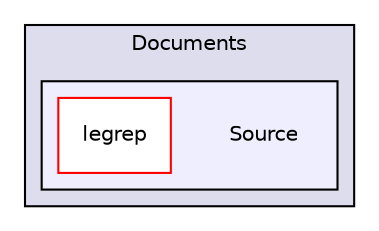 digraph "/home/user/Documents/Source" {
  compound=true
  node [ fontsize="10", fontname="Helvetica"];
  edge [ labelfontsize="10", labelfontname="Helvetica"];
  subgraph clusterdir_f396504afdc959660871b003fa10164d {
    graph [ bgcolor="#ddddee", pencolor="black", label="Documents" fontname="Helvetica", fontsize="10", URL="dir_f396504afdc959660871b003fa10164d.html"]
  subgraph clusterdir_05cdc4a3ed9ac64d2bc2fdd0b746c72b {
    graph [ bgcolor="#eeeeff", pencolor="black", label="" URL="dir_05cdc4a3ed9ac64d2bc2fdd0b746c72b.html"];
    dir_05cdc4a3ed9ac64d2bc2fdd0b746c72b [shape=plaintext label="Source"];
    dir_b72e6d1fca7af7d8d5749287545974ea [shape=box label="legrep" color="red" fillcolor="white" style="filled" URL="dir_b72e6d1fca7af7d8d5749287545974ea.html"];
  }
  }
}

